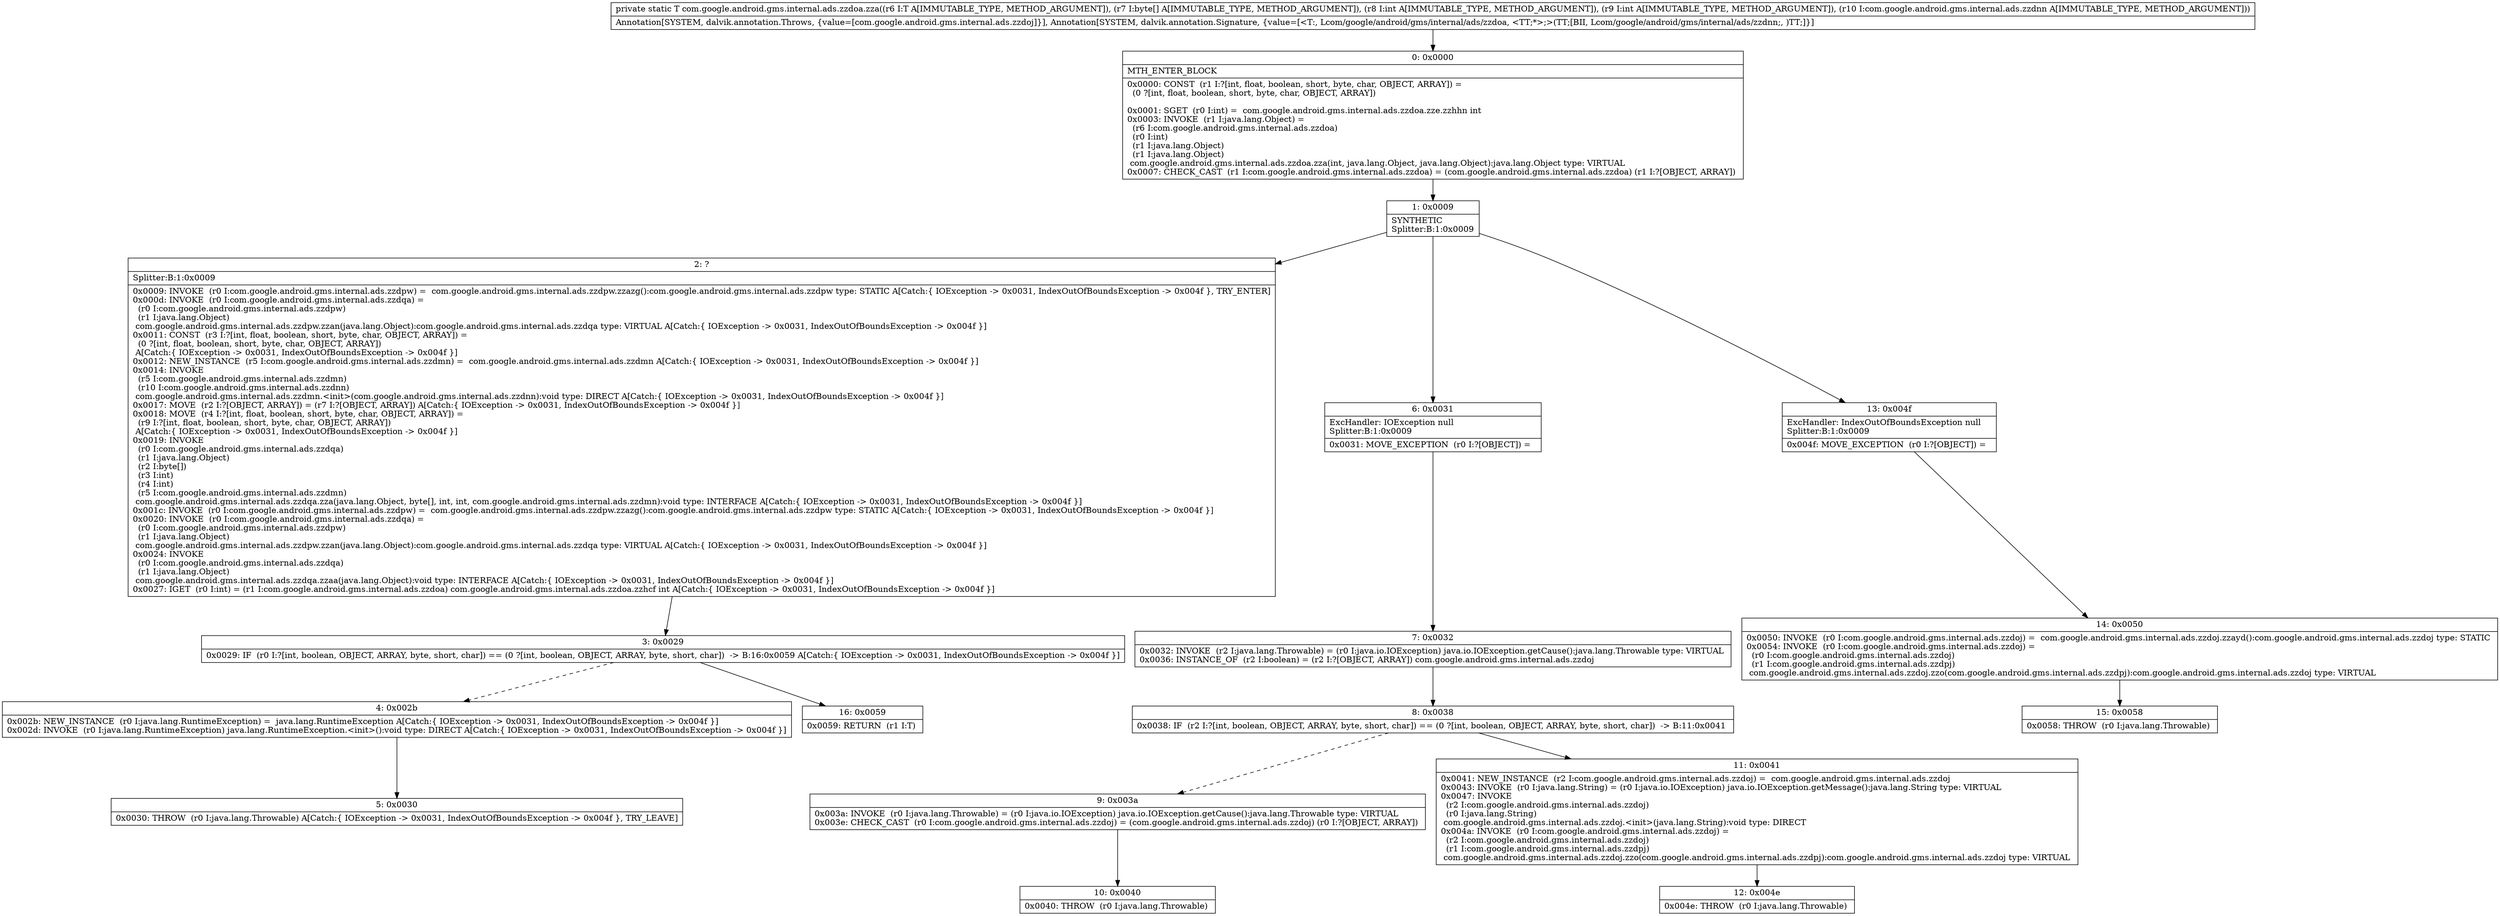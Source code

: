 digraph "CFG forcom.google.android.gms.internal.ads.zzdoa.zza(Lcom\/google\/android\/gms\/internal\/ads\/zzdoa;[BIILcom\/google\/android\/gms\/internal\/ads\/zzdnn;)Lcom\/google\/android\/gms\/internal\/ads\/zzdoa;" {
Node_0 [shape=record,label="{0\:\ 0x0000|MTH_ENTER_BLOCK\l|0x0000: CONST  (r1 I:?[int, float, boolean, short, byte, char, OBJECT, ARRAY]) = \l  (0 ?[int, float, boolean, short, byte, char, OBJECT, ARRAY])\l \l0x0001: SGET  (r0 I:int) =  com.google.android.gms.internal.ads.zzdoa.zze.zzhhn int \l0x0003: INVOKE  (r1 I:java.lang.Object) = \l  (r6 I:com.google.android.gms.internal.ads.zzdoa)\l  (r0 I:int)\l  (r1 I:java.lang.Object)\l  (r1 I:java.lang.Object)\l com.google.android.gms.internal.ads.zzdoa.zza(int, java.lang.Object, java.lang.Object):java.lang.Object type: VIRTUAL \l0x0007: CHECK_CAST  (r1 I:com.google.android.gms.internal.ads.zzdoa) = (com.google.android.gms.internal.ads.zzdoa) (r1 I:?[OBJECT, ARRAY]) \l}"];
Node_1 [shape=record,label="{1\:\ 0x0009|SYNTHETIC\lSplitter:B:1:0x0009\l}"];
Node_2 [shape=record,label="{2\:\ ?|Splitter:B:1:0x0009\l|0x0009: INVOKE  (r0 I:com.google.android.gms.internal.ads.zzdpw) =  com.google.android.gms.internal.ads.zzdpw.zzazg():com.google.android.gms.internal.ads.zzdpw type: STATIC A[Catch:\{ IOException \-\> 0x0031, IndexOutOfBoundsException \-\> 0x004f \}, TRY_ENTER]\l0x000d: INVOKE  (r0 I:com.google.android.gms.internal.ads.zzdqa) = \l  (r0 I:com.google.android.gms.internal.ads.zzdpw)\l  (r1 I:java.lang.Object)\l com.google.android.gms.internal.ads.zzdpw.zzan(java.lang.Object):com.google.android.gms.internal.ads.zzdqa type: VIRTUAL A[Catch:\{ IOException \-\> 0x0031, IndexOutOfBoundsException \-\> 0x004f \}]\l0x0011: CONST  (r3 I:?[int, float, boolean, short, byte, char, OBJECT, ARRAY]) = \l  (0 ?[int, float, boolean, short, byte, char, OBJECT, ARRAY])\l A[Catch:\{ IOException \-\> 0x0031, IndexOutOfBoundsException \-\> 0x004f \}]\l0x0012: NEW_INSTANCE  (r5 I:com.google.android.gms.internal.ads.zzdmn) =  com.google.android.gms.internal.ads.zzdmn A[Catch:\{ IOException \-\> 0x0031, IndexOutOfBoundsException \-\> 0x004f \}]\l0x0014: INVOKE  \l  (r5 I:com.google.android.gms.internal.ads.zzdmn)\l  (r10 I:com.google.android.gms.internal.ads.zzdnn)\l com.google.android.gms.internal.ads.zzdmn.\<init\>(com.google.android.gms.internal.ads.zzdnn):void type: DIRECT A[Catch:\{ IOException \-\> 0x0031, IndexOutOfBoundsException \-\> 0x004f \}]\l0x0017: MOVE  (r2 I:?[OBJECT, ARRAY]) = (r7 I:?[OBJECT, ARRAY]) A[Catch:\{ IOException \-\> 0x0031, IndexOutOfBoundsException \-\> 0x004f \}]\l0x0018: MOVE  (r4 I:?[int, float, boolean, short, byte, char, OBJECT, ARRAY]) = \l  (r9 I:?[int, float, boolean, short, byte, char, OBJECT, ARRAY])\l A[Catch:\{ IOException \-\> 0x0031, IndexOutOfBoundsException \-\> 0x004f \}]\l0x0019: INVOKE  \l  (r0 I:com.google.android.gms.internal.ads.zzdqa)\l  (r1 I:java.lang.Object)\l  (r2 I:byte[])\l  (r3 I:int)\l  (r4 I:int)\l  (r5 I:com.google.android.gms.internal.ads.zzdmn)\l com.google.android.gms.internal.ads.zzdqa.zza(java.lang.Object, byte[], int, int, com.google.android.gms.internal.ads.zzdmn):void type: INTERFACE A[Catch:\{ IOException \-\> 0x0031, IndexOutOfBoundsException \-\> 0x004f \}]\l0x001c: INVOKE  (r0 I:com.google.android.gms.internal.ads.zzdpw) =  com.google.android.gms.internal.ads.zzdpw.zzazg():com.google.android.gms.internal.ads.zzdpw type: STATIC A[Catch:\{ IOException \-\> 0x0031, IndexOutOfBoundsException \-\> 0x004f \}]\l0x0020: INVOKE  (r0 I:com.google.android.gms.internal.ads.zzdqa) = \l  (r0 I:com.google.android.gms.internal.ads.zzdpw)\l  (r1 I:java.lang.Object)\l com.google.android.gms.internal.ads.zzdpw.zzan(java.lang.Object):com.google.android.gms.internal.ads.zzdqa type: VIRTUAL A[Catch:\{ IOException \-\> 0x0031, IndexOutOfBoundsException \-\> 0x004f \}]\l0x0024: INVOKE  \l  (r0 I:com.google.android.gms.internal.ads.zzdqa)\l  (r1 I:java.lang.Object)\l com.google.android.gms.internal.ads.zzdqa.zzaa(java.lang.Object):void type: INTERFACE A[Catch:\{ IOException \-\> 0x0031, IndexOutOfBoundsException \-\> 0x004f \}]\l0x0027: IGET  (r0 I:int) = (r1 I:com.google.android.gms.internal.ads.zzdoa) com.google.android.gms.internal.ads.zzdoa.zzhcf int A[Catch:\{ IOException \-\> 0x0031, IndexOutOfBoundsException \-\> 0x004f \}]\l}"];
Node_3 [shape=record,label="{3\:\ 0x0029|0x0029: IF  (r0 I:?[int, boolean, OBJECT, ARRAY, byte, short, char]) == (0 ?[int, boolean, OBJECT, ARRAY, byte, short, char])  \-\> B:16:0x0059 A[Catch:\{ IOException \-\> 0x0031, IndexOutOfBoundsException \-\> 0x004f \}]\l}"];
Node_4 [shape=record,label="{4\:\ 0x002b|0x002b: NEW_INSTANCE  (r0 I:java.lang.RuntimeException) =  java.lang.RuntimeException A[Catch:\{ IOException \-\> 0x0031, IndexOutOfBoundsException \-\> 0x004f \}]\l0x002d: INVOKE  (r0 I:java.lang.RuntimeException) java.lang.RuntimeException.\<init\>():void type: DIRECT A[Catch:\{ IOException \-\> 0x0031, IndexOutOfBoundsException \-\> 0x004f \}]\l}"];
Node_5 [shape=record,label="{5\:\ 0x0030|0x0030: THROW  (r0 I:java.lang.Throwable) A[Catch:\{ IOException \-\> 0x0031, IndexOutOfBoundsException \-\> 0x004f \}, TRY_LEAVE]\l}"];
Node_6 [shape=record,label="{6\:\ 0x0031|ExcHandler: IOException null\lSplitter:B:1:0x0009\l|0x0031: MOVE_EXCEPTION  (r0 I:?[OBJECT]) =  \l}"];
Node_7 [shape=record,label="{7\:\ 0x0032|0x0032: INVOKE  (r2 I:java.lang.Throwable) = (r0 I:java.io.IOException) java.io.IOException.getCause():java.lang.Throwable type: VIRTUAL \l0x0036: INSTANCE_OF  (r2 I:boolean) = (r2 I:?[OBJECT, ARRAY]) com.google.android.gms.internal.ads.zzdoj \l}"];
Node_8 [shape=record,label="{8\:\ 0x0038|0x0038: IF  (r2 I:?[int, boolean, OBJECT, ARRAY, byte, short, char]) == (0 ?[int, boolean, OBJECT, ARRAY, byte, short, char])  \-\> B:11:0x0041 \l}"];
Node_9 [shape=record,label="{9\:\ 0x003a|0x003a: INVOKE  (r0 I:java.lang.Throwable) = (r0 I:java.io.IOException) java.io.IOException.getCause():java.lang.Throwable type: VIRTUAL \l0x003e: CHECK_CAST  (r0 I:com.google.android.gms.internal.ads.zzdoj) = (com.google.android.gms.internal.ads.zzdoj) (r0 I:?[OBJECT, ARRAY]) \l}"];
Node_10 [shape=record,label="{10\:\ 0x0040|0x0040: THROW  (r0 I:java.lang.Throwable) \l}"];
Node_11 [shape=record,label="{11\:\ 0x0041|0x0041: NEW_INSTANCE  (r2 I:com.google.android.gms.internal.ads.zzdoj) =  com.google.android.gms.internal.ads.zzdoj \l0x0043: INVOKE  (r0 I:java.lang.String) = (r0 I:java.io.IOException) java.io.IOException.getMessage():java.lang.String type: VIRTUAL \l0x0047: INVOKE  \l  (r2 I:com.google.android.gms.internal.ads.zzdoj)\l  (r0 I:java.lang.String)\l com.google.android.gms.internal.ads.zzdoj.\<init\>(java.lang.String):void type: DIRECT \l0x004a: INVOKE  (r0 I:com.google.android.gms.internal.ads.zzdoj) = \l  (r2 I:com.google.android.gms.internal.ads.zzdoj)\l  (r1 I:com.google.android.gms.internal.ads.zzdpj)\l com.google.android.gms.internal.ads.zzdoj.zzo(com.google.android.gms.internal.ads.zzdpj):com.google.android.gms.internal.ads.zzdoj type: VIRTUAL \l}"];
Node_12 [shape=record,label="{12\:\ 0x004e|0x004e: THROW  (r0 I:java.lang.Throwable) \l}"];
Node_13 [shape=record,label="{13\:\ 0x004f|ExcHandler: IndexOutOfBoundsException null\lSplitter:B:1:0x0009\l|0x004f: MOVE_EXCEPTION  (r0 I:?[OBJECT]) =  \l}"];
Node_14 [shape=record,label="{14\:\ 0x0050|0x0050: INVOKE  (r0 I:com.google.android.gms.internal.ads.zzdoj) =  com.google.android.gms.internal.ads.zzdoj.zzayd():com.google.android.gms.internal.ads.zzdoj type: STATIC \l0x0054: INVOKE  (r0 I:com.google.android.gms.internal.ads.zzdoj) = \l  (r0 I:com.google.android.gms.internal.ads.zzdoj)\l  (r1 I:com.google.android.gms.internal.ads.zzdpj)\l com.google.android.gms.internal.ads.zzdoj.zzo(com.google.android.gms.internal.ads.zzdpj):com.google.android.gms.internal.ads.zzdoj type: VIRTUAL \l}"];
Node_15 [shape=record,label="{15\:\ 0x0058|0x0058: THROW  (r0 I:java.lang.Throwable) \l}"];
Node_16 [shape=record,label="{16\:\ 0x0059|0x0059: RETURN  (r1 I:T) \l}"];
MethodNode[shape=record,label="{private static T com.google.android.gms.internal.ads.zzdoa.zza((r6 I:T A[IMMUTABLE_TYPE, METHOD_ARGUMENT]), (r7 I:byte[] A[IMMUTABLE_TYPE, METHOD_ARGUMENT]), (r8 I:int A[IMMUTABLE_TYPE, METHOD_ARGUMENT]), (r9 I:int A[IMMUTABLE_TYPE, METHOD_ARGUMENT]), (r10 I:com.google.android.gms.internal.ads.zzdnn A[IMMUTABLE_TYPE, METHOD_ARGUMENT]))  | Annotation[SYSTEM, dalvik.annotation.Throws, \{value=[com.google.android.gms.internal.ads.zzdoj]\}], Annotation[SYSTEM, dalvik.annotation.Signature, \{value=[\<T:, Lcom\/google\/android\/gms\/internal\/ads\/zzdoa, \<TT;*\>;\>(TT;[BII, Lcom\/google\/android\/gms\/internal\/ads\/zzdnn;, )TT;]\}]\l}"];
MethodNode -> Node_0;
Node_0 -> Node_1;
Node_1 -> Node_2;
Node_1 -> Node_6;
Node_1 -> Node_13;
Node_2 -> Node_3;
Node_3 -> Node_4[style=dashed];
Node_3 -> Node_16;
Node_4 -> Node_5;
Node_6 -> Node_7;
Node_7 -> Node_8;
Node_8 -> Node_9[style=dashed];
Node_8 -> Node_11;
Node_9 -> Node_10;
Node_11 -> Node_12;
Node_13 -> Node_14;
Node_14 -> Node_15;
}

